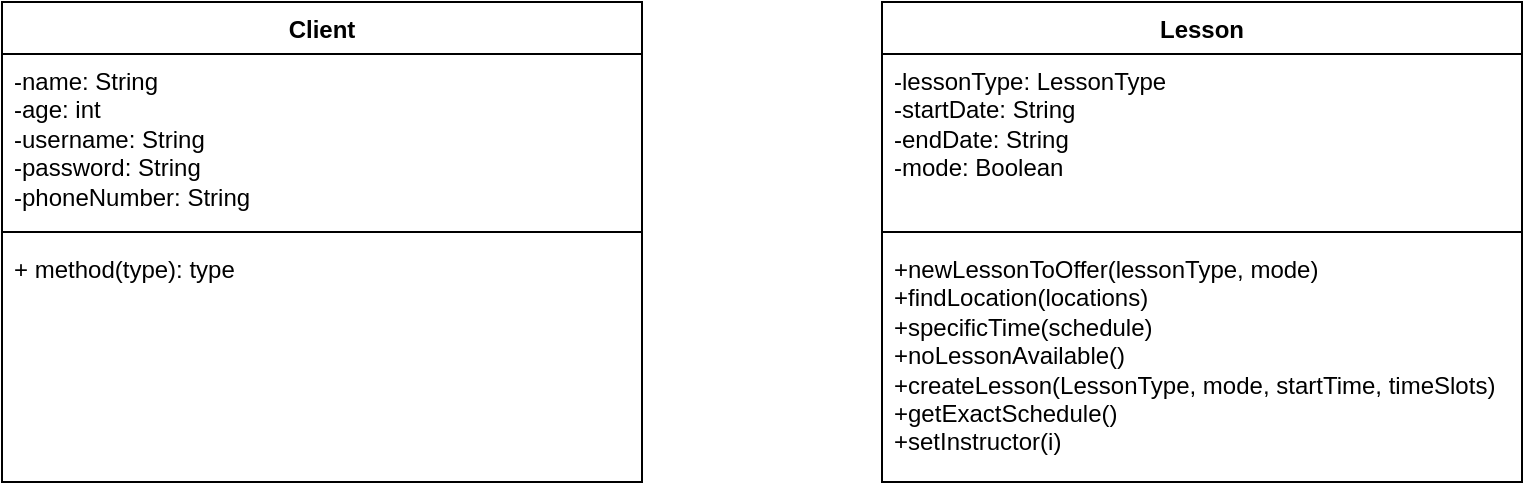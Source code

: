 <mxfile version="24.8.4">
  <diagram name="Page-1" id="CH_hg84p0OCZ-qr93urq">
    <mxGraphModel dx="1802" dy="812" grid="1" gridSize="10" guides="1" tooltips="1" connect="1" arrows="1" fold="1" page="1" pageScale="1" pageWidth="1400" pageHeight="1000" math="0" shadow="0">
      <root>
        <mxCell id="0" />
        <mxCell id="1" parent="0" />
        <mxCell id="Zw3f4Pixwr-wm7SCuNcm-1" value="Client" style="swimlane;fontStyle=1;align=center;verticalAlign=top;childLayout=stackLayout;horizontal=1;startSize=26;horizontalStack=0;resizeParent=1;resizeParentMax=0;resizeLast=0;collapsible=1;marginBottom=0;whiteSpace=wrap;html=1;" vertex="1" parent="1">
          <mxGeometry x="410" y="260" width="320" height="240" as="geometry" />
        </mxCell>
        <mxCell id="Zw3f4Pixwr-wm7SCuNcm-2" value="-name: String&lt;div&gt;-age: int&lt;/div&gt;&lt;div&gt;-username: String&lt;/div&gt;&lt;div&gt;-password: String&lt;/div&gt;&lt;div&gt;-phoneNumber: String&lt;/div&gt;" style="text;strokeColor=none;fillColor=none;align=left;verticalAlign=top;spacingLeft=4;spacingRight=4;overflow=hidden;rotatable=0;points=[[0,0.5],[1,0.5]];portConstraint=eastwest;whiteSpace=wrap;html=1;" vertex="1" parent="Zw3f4Pixwr-wm7SCuNcm-1">
          <mxGeometry y="26" width="320" height="84" as="geometry" />
        </mxCell>
        <mxCell id="Zw3f4Pixwr-wm7SCuNcm-3" value="" style="line;strokeWidth=1;fillColor=none;align=left;verticalAlign=middle;spacingTop=-1;spacingLeft=3;spacingRight=3;rotatable=0;labelPosition=right;points=[];portConstraint=eastwest;strokeColor=inherit;" vertex="1" parent="Zw3f4Pixwr-wm7SCuNcm-1">
          <mxGeometry y="110" width="320" height="10" as="geometry" />
        </mxCell>
        <mxCell id="Zw3f4Pixwr-wm7SCuNcm-4" value="+ method(type): type" style="text;strokeColor=none;fillColor=none;align=left;verticalAlign=top;spacingLeft=4;spacingRight=4;overflow=hidden;rotatable=0;points=[[0,0.5],[1,0.5]];portConstraint=eastwest;whiteSpace=wrap;html=1;" vertex="1" parent="Zw3f4Pixwr-wm7SCuNcm-1">
          <mxGeometry y="120" width="320" height="120" as="geometry" />
        </mxCell>
        <mxCell id="Zw3f4Pixwr-wm7SCuNcm-5" value="Lesson" style="swimlane;fontStyle=1;align=center;verticalAlign=top;childLayout=stackLayout;horizontal=1;startSize=26;horizontalStack=0;resizeParent=1;resizeParentMax=0;resizeLast=0;collapsible=1;marginBottom=0;whiteSpace=wrap;html=1;" vertex="1" parent="1">
          <mxGeometry x="850" y="260" width="320" height="240" as="geometry" />
        </mxCell>
        <mxCell id="Zw3f4Pixwr-wm7SCuNcm-6" value="-lessonType: LessonType&lt;div&gt;-startDate: String&lt;/div&gt;&lt;div&gt;-endDate: String&lt;br&gt;&lt;div&gt;-mode: Boolean&lt;/div&gt;&lt;/div&gt;" style="text;strokeColor=none;fillColor=none;align=left;verticalAlign=top;spacingLeft=4;spacingRight=4;overflow=hidden;rotatable=0;points=[[0,0.5],[1,0.5]];portConstraint=eastwest;whiteSpace=wrap;html=1;" vertex="1" parent="Zw3f4Pixwr-wm7SCuNcm-5">
          <mxGeometry y="26" width="320" height="84" as="geometry" />
        </mxCell>
        <mxCell id="Zw3f4Pixwr-wm7SCuNcm-7" value="" style="line;strokeWidth=1;fillColor=none;align=left;verticalAlign=middle;spacingTop=-1;spacingLeft=3;spacingRight=3;rotatable=0;labelPosition=right;points=[];portConstraint=eastwest;strokeColor=inherit;" vertex="1" parent="Zw3f4Pixwr-wm7SCuNcm-5">
          <mxGeometry y="110" width="320" height="10" as="geometry" />
        </mxCell>
        <mxCell id="Zw3f4Pixwr-wm7SCuNcm-8" value="+newLessonToOffer(lessonType, mode)&lt;div&gt;+findLocation(locations)&lt;/div&gt;&lt;div&gt;+specificTime(schedule)&lt;/div&gt;&lt;div&gt;+noLessonAvailable()&lt;/div&gt;&lt;div&gt;+createLesson(LessonType, mode, startTime, timeSlots)&lt;/div&gt;&lt;div&gt;+getExactSchedule()&lt;/div&gt;&lt;div&gt;+setInstructor(i)&lt;/div&gt;" style="text;strokeColor=none;fillColor=none;align=left;verticalAlign=top;spacingLeft=4;spacingRight=4;overflow=hidden;rotatable=0;points=[[0,0.5],[1,0.5]];portConstraint=eastwest;whiteSpace=wrap;html=1;" vertex="1" parent="Zw3f4Pixwr-wm7SCuNcm-5">
          <mxGeometry y="120" width="320" height="120" as="geometry" />
        </mxCell>
      </root>
    </mxGraphModel>
  </diagram>
</mxfile>
